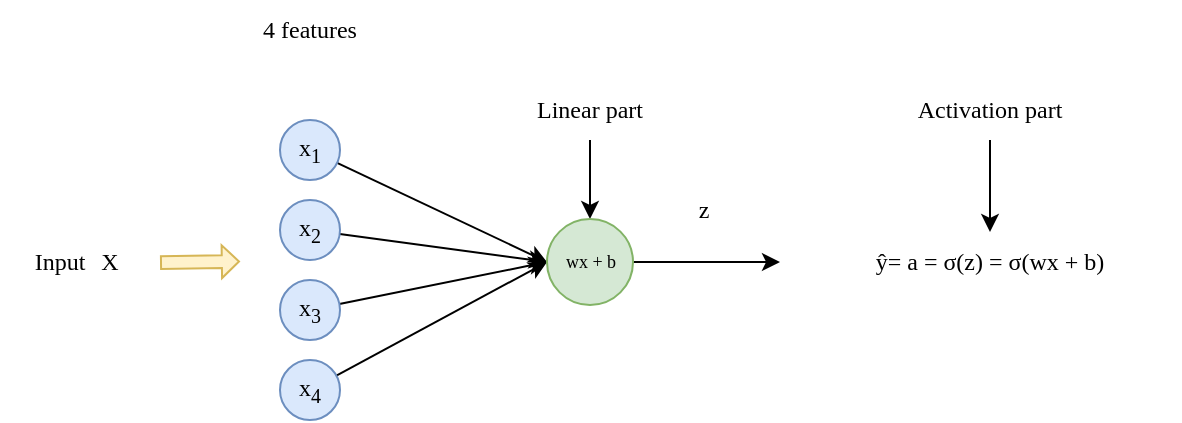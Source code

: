 <mxfile version="17.5.0" type="device"><diagram id="W5IDmV7KTANudIecoCQY" name="Page-1"><mxGraphModel dx="313" dy="474" grid="1" gridSize="10" guides="1" tooltips="1" connect="1" arrows="1" fold="1" page="1" pageScale="1" pageWidth="827" pageHeight="1169" math="0" shadow="0"><root><mxCell id="0"/><mxCell id="1" parent="0"/><mxCell id="GIVxM0YQ8rVUFKYHvwqC-2" style="rounded=0;orthogonalLoop=1;jettySize=auto;html=1;entryX=0;entryY=0.5;entryDx=0;entryDy=0;" parent="1" source="0Oudpx16BQOdn3Qg5jgl-1" target="GIVxM0YQ8rVUFKYHvwqC-1" edge="1"><mxGeometry relative="1" as="geometry"/></mxCell><mxCell id="0Oudpx16BQOdn3Qg5jgl-1" value="x&lt;sub&gt;1&lt;/sub&gt;" style="ellipse;whiteSpace=wrap;html=1;aspect=fixed;fillColor=#dae8fc;strokeColor=#6c8ebf;fontFamily=Lucida Console;" parent="1" vertex="1"><mxGeometry x="150" y="310" width="30" height="30" as="geometry"/></mxCell><mxCell id="GIVxM0YQ8rVUFKYHvwqC-3" style="edgeStyle=none;rounded=0;orthogonalLoop=1;jettySize=auto;html=1;entryX=0;entryY=0.5;entryDx=0;entryDy=0;" parent="1" source="0Oudpx16BQOdn3Qg5jgl-2" target="GIVxM0YQ8rVUFKYHvwqC-1" edge="1"><mxGeometry relative="1" as="geometry"/></mxCell><mxCell id="0Oudpx16BQOdn3Qg5jgl-2" value="x&lt;sub&gt;2&lt;/sub&gt;" style="ellipse;whiteSpace=wrap;html=1;aspect=fixed;fillColor=#dae8fc;strokeColor=#6c8ebf;fontFamily=Lucida Console;" parent="1" vertex="1"><mxGeometry x="150" y="350" width="30" height="30" as="geometry"/></mxCell><mxCell id="GIVxM0YQ8rVUFKYHvwqC-4" style="edgeStyle=none;rounded=0;orthogonalLoop=1;jettySize=auto;html=1;entryX=0;entryY=0.5;entryDx=0;entryDy=0;" parent="1" source="0Oudpx16BQOdn3Qg5jgl-3" target="GIVxM0YQ8rVUFKYHvwqC-1" edge="1"><mxGeometry relative="1" as="geometry"/></mxCell><mxCell id="0Oudpx16BQOdn3Qg5jgl-3" value="x&lt;sub&gt;3&lt;/sub&gt;" style="ellipse;whiteSpace=wrap;html=1;aspect=fixed;fillColor=#dae8fc;strokeColor=#6c8ebf;fontFamily=Lucida Console;" parent="1" vertex="1"><mxGeometry x="150" y="390" width="30" height="30" as="geometry"/></mxCell><mxCell id="GIVxM0YQ8rVUFKYHvwqC-5" style="edgeStyle=none;rounded=0;orthogonalLoop=1;jettySize=auto;html=1;entryX=0;entryY=0.5;entryDx=0;entryDy=0;" parent="1" source="0Oudpx16BQOdn3Qg5jgl-4" target="GIVxM0YQ8rVUFKYHvwqC-1" edge="1"><mxGeometry relative="1" as="geometry"/></mxCell><mxCell id="0Oudpx16BQOdn3Qg5jgl-4" value="x&lt;sub&gt;4&lt;/sub&gt;" style="ellipse;whiteSpace=wrap;html=1;aspect=fixed;fillColor=#dae8fc;strokeColor=#6c8ebf;fontFamily=Lucida Console;" parent="1" vertex="1"><mxGeometry x="150" y="430" width="30" height="30" as="geometry"/></mxCell><mxCell id="0Oudpx16BQOdn3Qg5jgl-103" value="Input" style="text;html=1;strokeColor=none;fillColor=none;align=center;verticalAlign=middle;whiteSpace=wrap;rounded=0;fontFamily=Lucida Console;" parent="1" vertex="1"><mxGeometry x="10" y="366" width="60" height="30" as="geometry"/></mxCell><mxCell id="0Oudpx16BQOdn3Qg5jgl-104" value="" style="shape=flexArrow;endArrow=classic;html=1;rounded=0;fontFamily=Lucida Console;fillColor=#fff2cc;strokeColor=#d6b656;width=6.387;endSize=2.528;endWidth=9.011;" parent="1" edge="1"><mxGeometry width="50" height="50" relative="1" as="geometry"><mxPoint x="90" y="381.28" as="sourcePoint"/><mxPoint x="130" y="380.71" as="targetPoint"/></mxGeometry></mxCell><mxCell id="0Oudpx16BQOdn3Qg5jgl-122" value="4 features" style="text;html=1;strokeColor=none;fillColor=none;align=center;verticalAlign=middle;whiteSpace=wrap;rounded=0;fontFamily=Lucida Console;" parent="1" vertex="1"><mxGeometry x="125" y="250" width="80" height="30" as="geometry"/></mxCell><mxCell id="0Oudpx16BQOdn3Qg5jgl-124" value="X" style="text;html=1;strokeColor=none;fillColor=none;align=center;verticalAlign=middle;whiteSpace=wrap;rounded=0;fontFamily=Lucida Console;" parent="1" vertex="1"><mxGeometry x="50" y="366" width="30" height="30" as="geometry"/></mxCell><mxCell id="GIVxM0YQ8rVUFKYHvwqC-7" style="edgeStyle=none;rounded=0;orthogonalLoop=1;jettySize=auto;html=1;" parent="1" source="GIVxM0YQ8rVUFKYHvwqC-6" target="GIVxM0YQ8rVUFKYHvwqC-1" edge="1"><mxGeometry relative="1" as="geometry"/></mxCell><mxCell id="GIVxM0YQ8rVUFKYHvwqC-8" style="edgeStyle=none;rounded=0;orthogonalLoop=1;jettySize=auto;html=1;fontSize=9;" parent="1" source="GIVxM0YQ8rVUFKYHvwqC-1" edge="1"><mxGeometry relative="1" as="geometry"><mxPoint x="400" y="381" as="targetPoint"/></mxGeometry></mxCell><mxCell id="GIVxM0YQ8rVUFKYHvwqC-1" value="wx + b" style="ellipse;whiteSpace=wrap;html=1;aspect=fixed;fillColor=#d5e8d4;strokeColor=#82b366;fontFamily=Lucida Console;fontSize=9;" parent="1" vertex="1"><mxGeometry x="283.5" y="359.5" width="43" height="43" as="geometry"/></mxCell><mxCell id="GIVxM0YQ8rVUFKYHvwqC-6" value="Linear part" style="text;html=1;strokeColor=none;fillColor=none;align=center;verticalAlign=middle;whiteSpace=wrap;rounded=0;fontFamily=Lucida Console;" parent="1" vertex="1"><mxGeometry x="265" y="290" width="80" height="30" as="geometry"/></mxCell><mxCell id="5G9HYRIN8KgdcEfRet7r-1" value="z" style="text;html=1;strokeColor=none;fillColor=none;align=center;verticalAlign=middle;whiteSpace=wrap;rounded=0;fontFamily=Lucida Console;" vertex="1" parent="1"><mxGeometry x="345" y="340" width="33.5" height="30" as="geometry"/></mxCell><mxCell id="5G9HYRIN8KgdcEfRet7r-2" value="ŷ= a = σ(z) =&amp;nbsp;σ(wx + b)" style="text;html=1;strokeColor=none;fillColor=none;align=center;verticalAlign=middle;whiteSpace=wrap;rounded=0;fontFamily=Lucida Console;" vertex="1" parent="1"><mxGeometry x="410" y="366" width="190" height="30" as="geometry"/></mxCell><mxCell id="5G9HYRIN8KgdcEfRet7r-4" style="edgeStyle=orthogonalEdgeStyle;rounded=0;orthogonalLoop=1;jettySize=auto;html=1;entryX=0.5;entryY=0;entryDx=0;entryDy=0;" edge="1" parent="1" source="5G9HYRIN8KgdcEfRet7r-3" target="5G9HYRIN8KgdcEfRet7r-2"><mxGeometry relative="1" as="geometry"/></mxCell><mxCell id="5G9HYRIN8KgdcEfRet7r-3" value="Activation part" style="text;html=1;strokeColor=none;fillColor=none;align=center;verticalAlign=middle;whiteSpace=wrap;rounded=0;fontFamily=Lucida Console;" vertex="1" parent="1"><mxGeometry x="455" y="290" width="100" height="30" as="geometry"/></mxCell></root></mxGraphModel></diagram></mxfile>